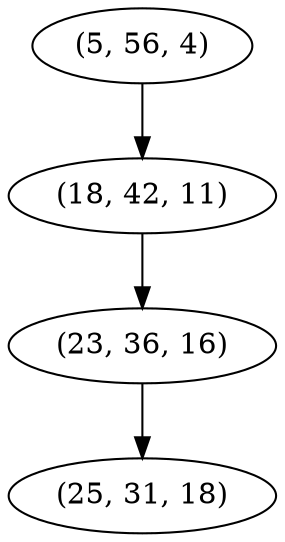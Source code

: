 digraph tree {
    "(5, 56, 4)";
    "(18, 42, 11)";
    "(23, 36, 16)";
    "(25, 31, 18)";
    "(5, 56, 4)" -> "(18, 42, 11)";
    "(18, 42, 11)" -> "(23, 36, 16)";
    "(23, 36, 16)" -> "(25, 31, 18)";
}
